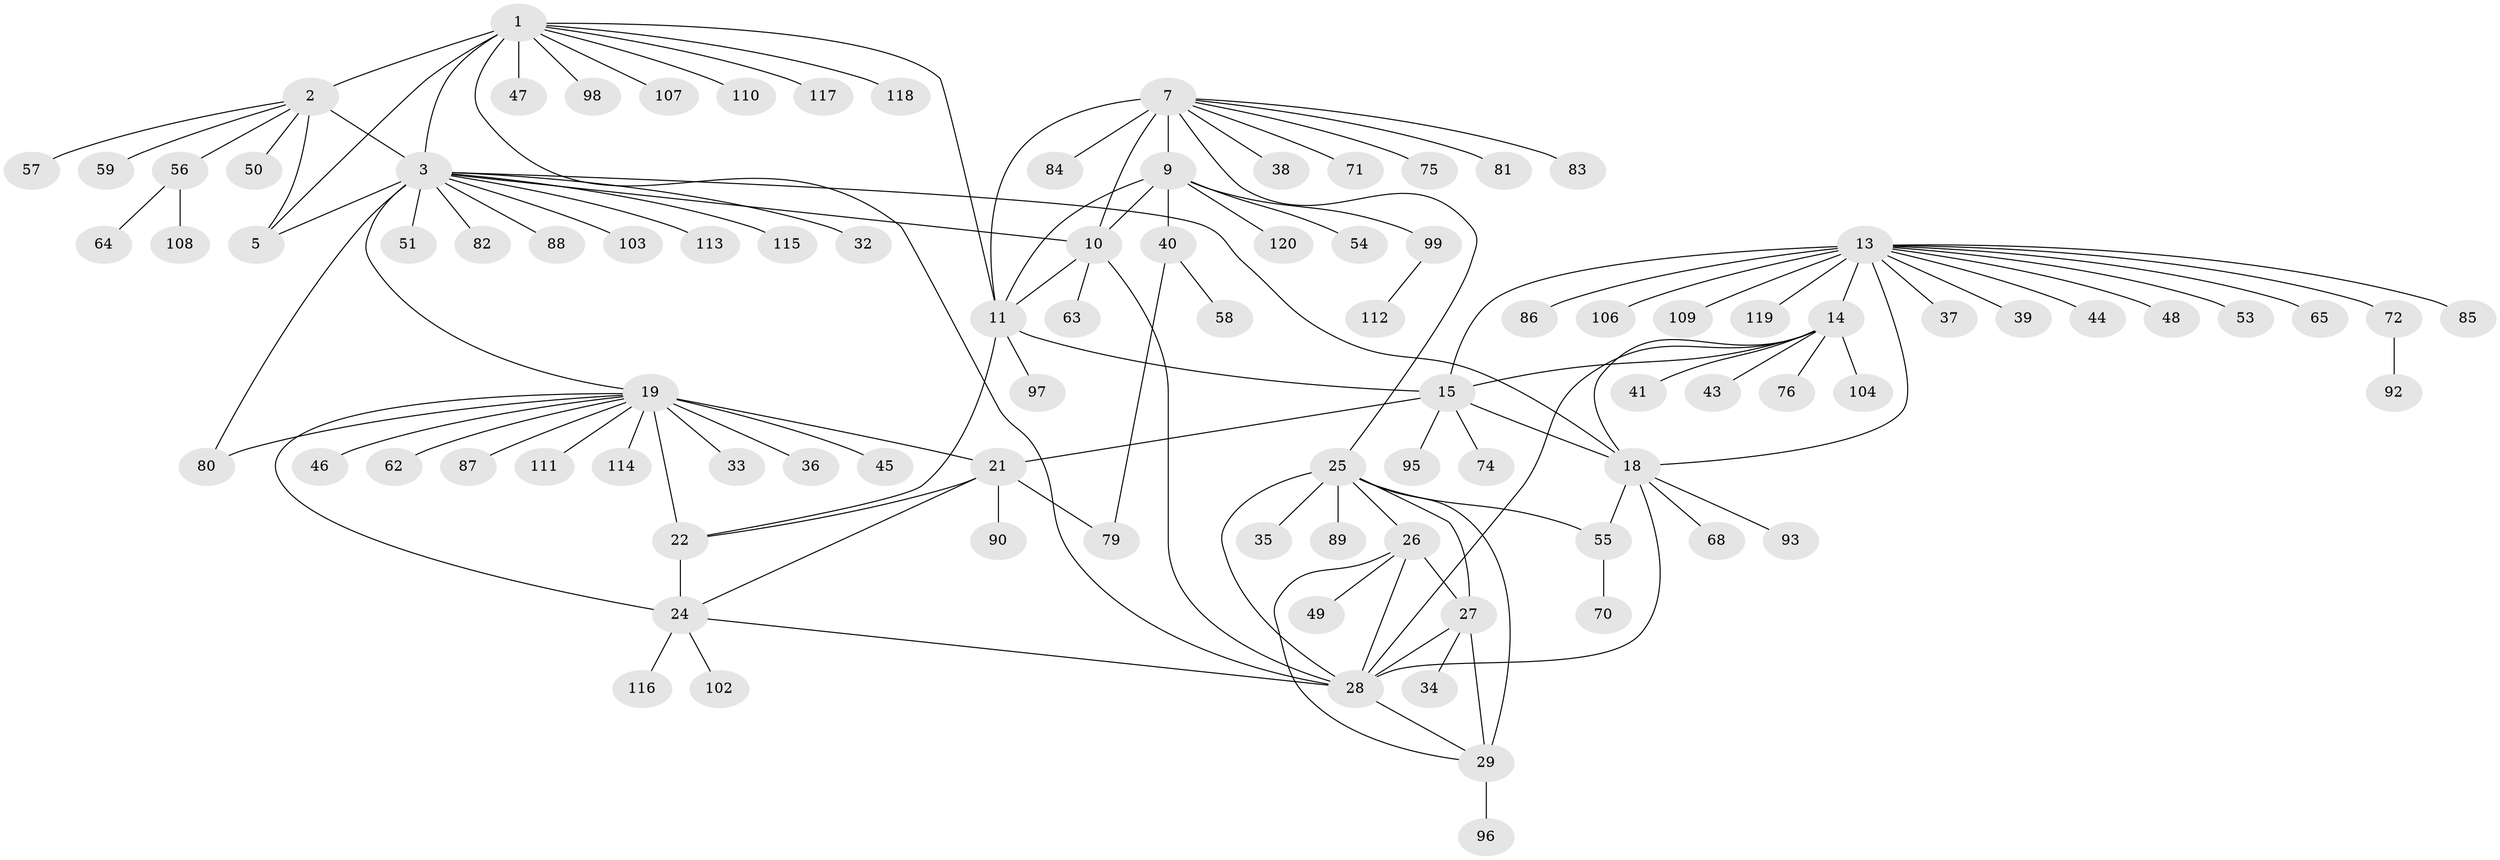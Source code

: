 // original degree distribution, {13: 0.016666666666666666, 7: 0.03333333333333333, 11: 0.016666666666666666, 10: 0.041666666666666664, 5: 0.025, 9: 0.03333333333333333, 8: 0.03333333333333333, 6: 0.041666666666666664, 12: 0.008333333333333333, 1: 0.6, 2: 0.125, 3: 0.025}
// Generated by graph-tools (version 1.1) at 2025/11/02/27/25 16:11:29]
// undirected, 95 vertices, 124 edges
graph export_dot {
graph [start="1"]
  node [color=gray90,style=filled];
  1 [super="+60"];
  2 [super="+6"];
  3 [super="+4"];
  5;
  7 [super="+8"];
  9 [super="+91"];
  10 [super="+69"];
  11 [super="+12"];
  13 [super="+16"];
  14 [super="+17"];
  15 [super="+78"];
  18 [super="+101"];
  19 [super="+20"];
  21 [super="+105"];
  22 [super="+23"];
  24 [super="+73"];
  25 [super="+31"];
  26;
  27 [super="+30"];
  28 [super="+67"];
  29 [super="+100"];
  32;
  33;
  34;
  35;
  36 [super="+94"];
  37;
  38;
  39 [super="+52"];
  40 [super="+42"];
  41;
  43;
  44;
  45;
  46;
  47 [super="+77"];
  48;
  49;
  50;
  51;
  53;
  54;
  55 [super="+66"];
  56;
  57;
  58 [super="+61"];
  59;
  62;
  63;
  64;
  65;
  68;
  70;
  71;
  72;
  74;
  75;
  76;
  79;
  80;
  81;
  82;
  83;
  84;
  85;
  86;
  87;
  88;
  89;
  90;
  92;
  93;
  95;
  96;
  97;
  98;
  99;
  102;
  103;
  104;
  106;
  107;
  108;
  109;
  110;
  111;
  112;
  113;
  114;
  115;
  116;
  117;
  118;
  119;
  120;
  1 -- 2 [weight=2];
  1 -- 3 [weight=2];
  1 -- 5;
  1 -- 28;
  1 -- 47;
  1 -- 98;
  1 -- 107;
  1 -- 110;
  1 -- 117;
  1 -- 118;
  1 -- 11;
  2 -- 3 [weight=4];
  2 -- 5 [weight=2];
  2 -- 50;
  2 -- 57;
  2 -- 56;
  2 -- 59;
  3 -- 5 [weight=2];
  3 -- 18;
  3 -- 32;
  3 -- 80;
  3 -- 82;
  3 -- 103;
  3 -- 10;
  3 -- 113;
  3 -- 51;
  3 -- 115;
  3 -- 88;
  3 -- 19;
  7 -- 9 [weight=2];
  7 -- 10 [weight=2];
  7 -- 11 [weight=4];
  7 -- 25;
  7 -- 71;
  7 -- 81;
  7 -- 83;
  7 -- 84;
  7 -- 75;
  7 -- 38;
  9 -- 10;
  9 -- 11 [weight=2];
  9 -- 40;
  9 -- 54;
  9 -- 120;
  9 -- 99;
  10 -- 11 [weight=2];
  10 -- 63;
  10 -- 28;
  11 -- 97;
  11 -- 22;
  11 -- 15;
  13 -- 14 [weight=4];
  13 -- 15 [weight=2];
  13 -- 18 [weight=2];
  13 -- 48;
  13 -- 65;
  13 -- 85;
  13 -- 106;
  13 -- 37;
  13 -- 39;
  13 -- 72;
  13 -- 44;
  13 -- 109;
  13 -- 53;
  13 -- 86;
  13 -- 119;
  14 -- 15 [weight=2];
  14 -- 18 [weight=2];
  14 -- 28;
  14 -- 104;
  14 -- 41;
  14 -- 43;
  14 -- 76;
  15 -- 18;
  15 -- 21;
  15 -- 74;
  15 -- 95;
  18 -- 68;
  18 -- 93;
  18 -- 28;
  18 -- 55;
  19 -- 21 [weight=2];
  19 -- 22 [weight=4];
  19 -- 24 [weight=2];
  19 -- 33;
  19 -- 36;
  19 -- 45;
  19 -- 46;
  19 -- 87;
  19 -- 111;
  19 -- 114;
  19 -- 80;
  19 -- 62;
  21 -- 22 [weight=2];
  21 -- 24;
  21 -- 79;
  21 -- 90;
  22 -- 24 [weight=2];
  24 -- 28;
  24 -- 116;
  24 -- 102;
  25 -- 26;
  25 -- 27 [weight=2];
  25 -- 28;
  25 -- 29;
  25 -- 35;
  25 -- 55;
  25 -- 89;
  26 -- 27 [weight=2];
  26 -- 28;
  26 -- 29;
  26 -- 49;
  27 -- 28 [weight=2];
  27 -- 29 [weight=2];
  27 -- 34;
  28 -- 29;
  29 -- 96;
  40 -- 79;
  40 -- 58;
  55 -- 70;
  56 -- 64;
  56 -- 108;
  72 -- 92;
  99 -- 112;
}
